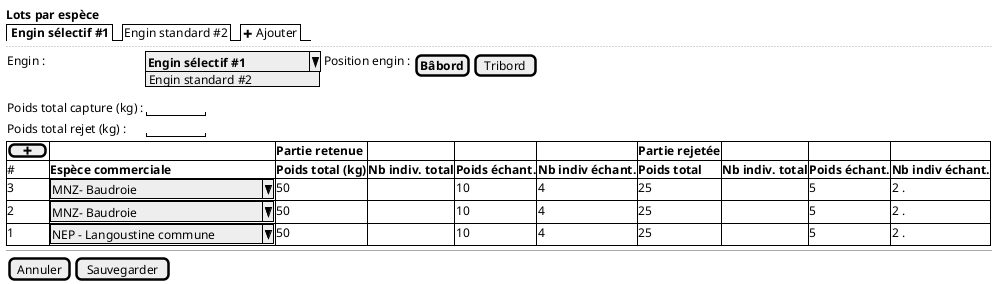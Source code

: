 @startsalt
{
  <b>Lots par espèce

  {/ <b> Engin sélectif #1 | Engin standard #2 | <&plus> Ajouter }
  ..

    {
      Engin :  | ^ <b>Engin sélectif #1  ^^ Engin standard #2 ^ | Position engin : | { [<b>Bâbord] | [Tribord] }
      .
      Poids total capture (kg) :  | "       "
      Poids total rejet (kg) :  | "       "
    }

	{#
      [ <&plus> ] |  .              | <b>Partie retenue  | . | . | . | <b>Partie rejetée | . | .
      # | <b>Espèce commerciale     | <b>Poids total (kg)     |  <b>Nb indiv. total  | <b>Poids échant. | <b>Nb indiv échant. | <b>Poids total     |  <b>Nb indiv. total  | <b>Poids échant. | <b>Nb indiv échant.
      3 | ^MNZ- Baudroie             ^ |   50   |  .   |   10          | 4 | 25   |  .   |   5  | 2 .
      2 | ^MNZ- Baudroie             ^ |   50   |  .   |   10          | 4 | 25   |  .   |   5  | 2 .
      1 | ^NEP - Langoustine commune ^ |   50   |  .   |   10          | 4 | 25   |  .   |   5  | 2 .
    }

  --

  {
    [Annuler] | [Sauvegarder]
  }
}
@endsalt
